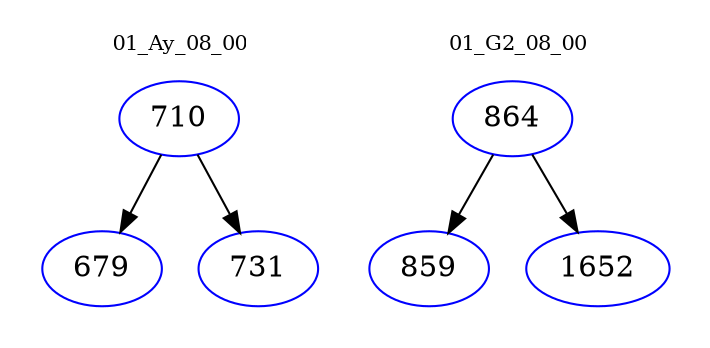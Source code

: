 digraph{
subgraph cluster_0 {
color = white
label = "01_Ay_08_00";
fontsize=10;
T0_710 [label="710", color="blue"]
T0_710 -> T0_679 [color="black"]
T0_679 [label="679", color="blue"]
T0_710 -> T0_731 [color="black"]
T0_731 [label="731", color="blue"]
}
subgraph cluster_1 {
color = white
label = "01_G2_08_00";
fontsize=10;
T1_864 [label="864", color="blue"]
T1_864 -> T1_859 [color="black"]
T1_859 [label="859", color="blue"]
T1_864 -> T1_1652 [color="black"]
T1_1652 [label="1652", color="blue"]
}
}
